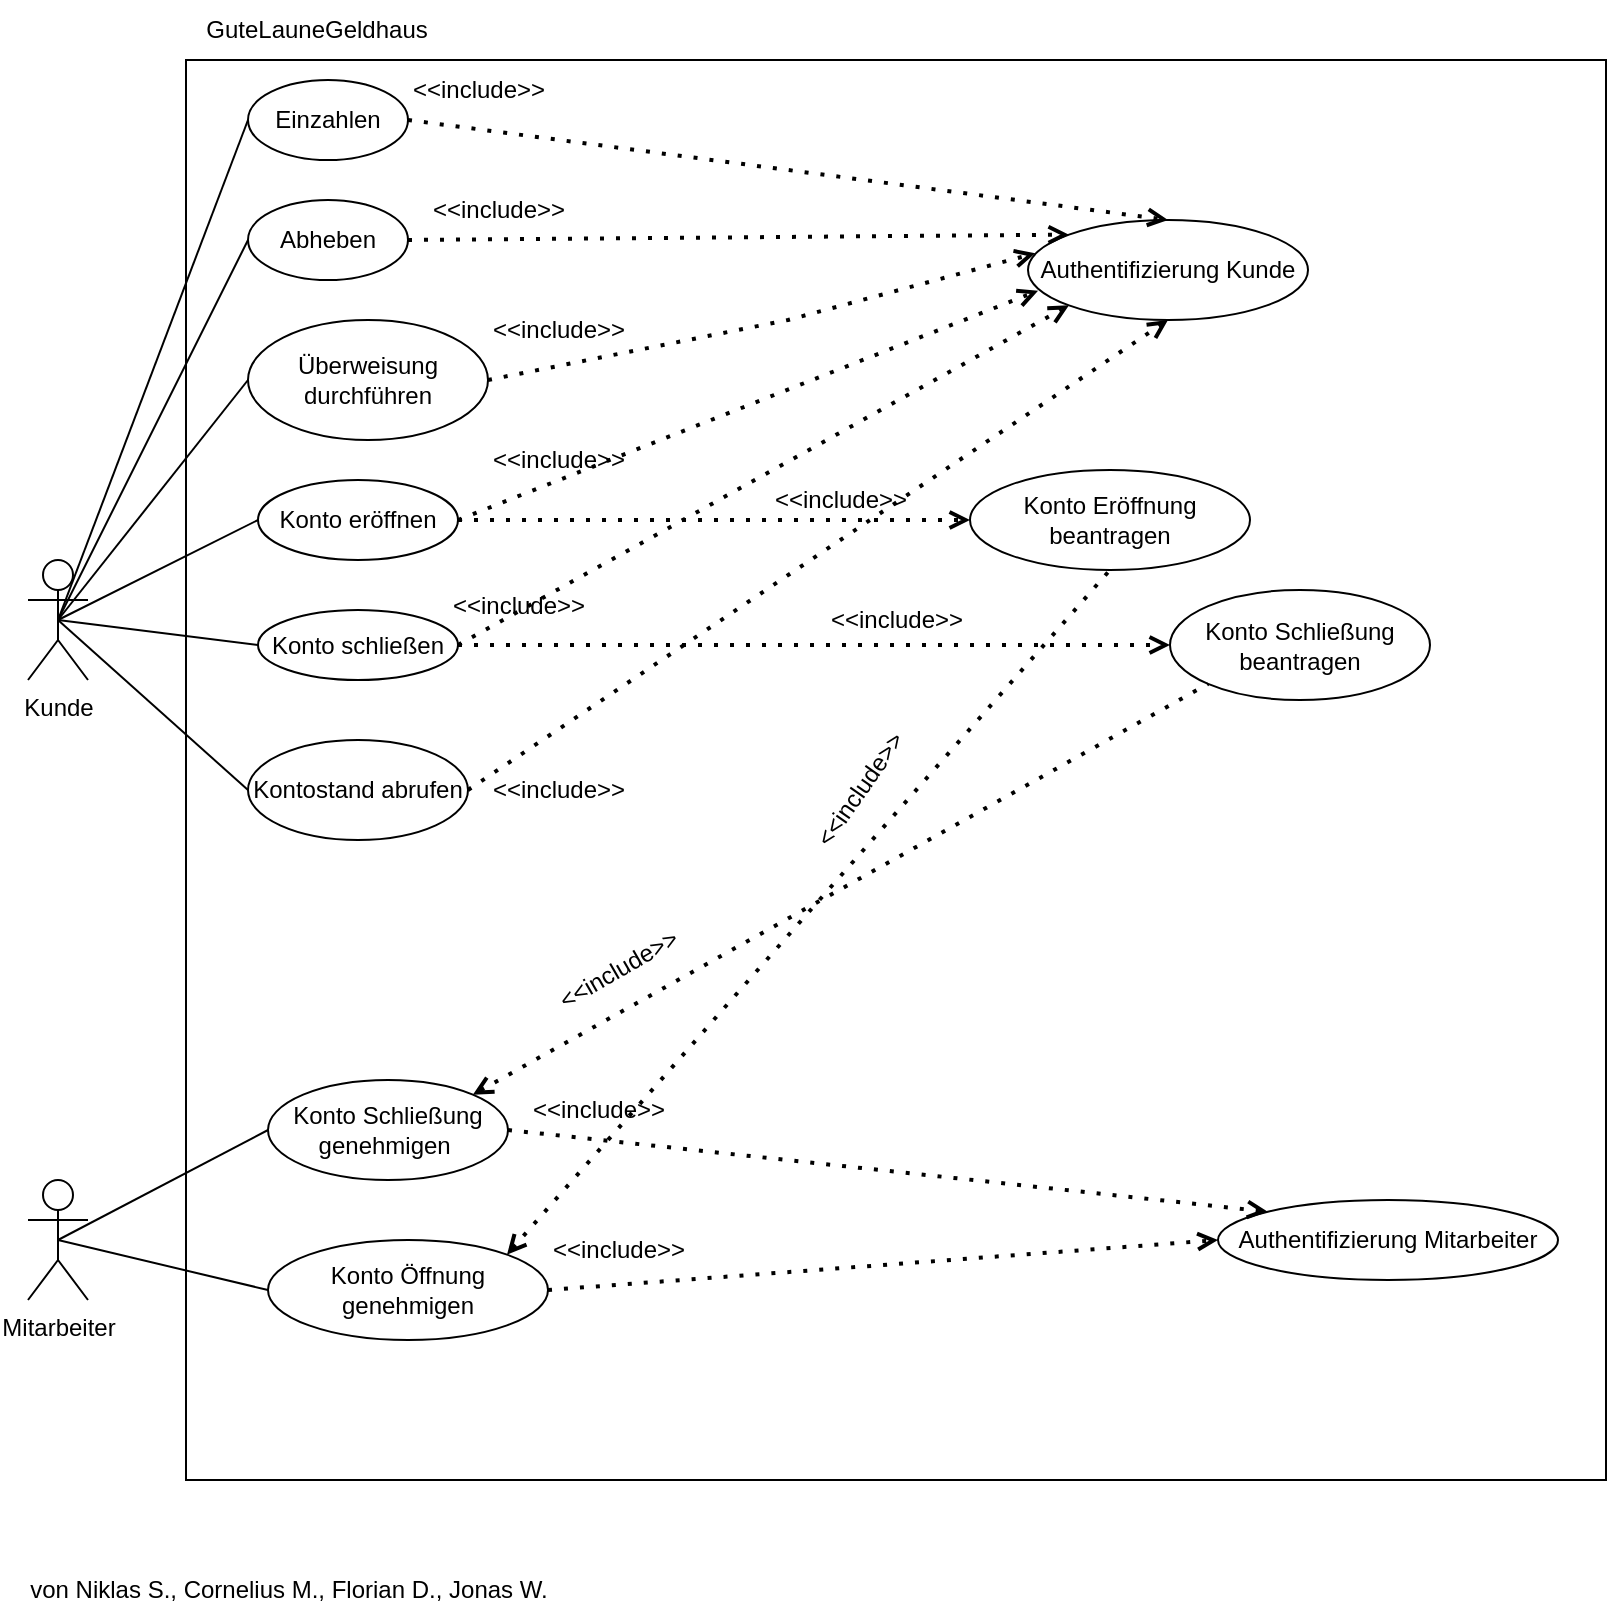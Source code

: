 <mxfile version="23.1.1" type="github">
  <diagram name="Seite-1" id="9fy-oJtNh5ueOBFY-xOZ">
    <mxGraphModel dx="1076" dy="617" grid="1" gridSize="10" guides="1" tooltips="1" connect="1" arrows="1" fold="1" page="1" pageScale="1" pageWidth="827" pageHeight="1169" math="0" shadow="0">
      <root>
        <mxCell id="0" />
        <mxCell id="1" parent="0" />
        <mxCell id="ozhPWf2TO138vazG7j-N-81" value="" style="whiteSpace=wrap;html=1;aspect=fixed;" parent="1" vertex="1">
          <mxGeometry x="98" y="90" width="710" height="710" as="geometry" />
        </mxCell>
        <mxCell id="ozhPWf2TO138vazG7j-N-2" value="Kunde" style="shape=umlActor;verticalLabelPosition=bottom;verticalAlign=top;html=1;outlineConnect=0;" parent="1" vertex="1">
          <mxGeometry x="19" y="340" width="30" height="60" as="geometry" />
        </mxCell>
        <mxCell id="ozhPWf2TO138vazG7j-N-3" value="Mitarbeiter" style="shape=umlActor;verticalLabelPosition=bottom;verticalAlign=top;html=1;outlineConnect=0;" parent="1" vertex="1">
          <mxGeometry x="19" y="650" width="30" height="60" as="geometry" />
        </mxCell>
        <mxCell id="ozhPWf2TO138vazG7j-N-6" value="Einzahlen" style="ellipse;whiteSpace=wrap;html=1;" parent="1" vertex="1">
          <mxGeometry x="129" y="100" width="80" height="40" as="geometry" />
        </mxCell>
        <mxCell id="ozhPWf2TO138vazG7j-N-7" value="Abheben" style="ellipse;whiteSpace=wrap;html=1;" parent="1" vertex="1">
          <mxGeometry x="129" y="160" width="80" height="40" as="geometry" />
        </mxCell>
        <mxCell id="ozhPWf2TO138vazG7j-N-8" value="Authentifizierung Kunde" style="ellipse;whiteSpace=wrap;html=1;" parent="1" vertex="1">
          <mxGeometry x="519" y="170" width="140" height="50" as="geometry" />
        </mxCell>
        <mxCell id="ozhPWf2TO138vazG7j-N-9" value="Kontostand abrufen" style="ellipse;whiteSpace=wrap;html=1;" parent="1" vertex="1">
          <mxGeometry x="129" y="430" width="110" height="50" as="geometry" />
        </mxCell>
        <mxCell id="ozhPWf2TO138vazG7j-N-10" value="Überweisung durchführen" style="ellipse;whiteSpace=wrap;html=1;" parent="1" vertex="1">
          <mxGeometry x="129" y="220" width="120" height="60" as="geometry" />
        </mxCell>
        <mxCell id="ozhPWf2TO138vazG7j-N-11" value="Konto eröffnen" style="ellipse;whiteSpace=wrap;html=1;" parent="1" vertex="1">
          <mxGeometry x="134" y="300" width="100" height="40" as="geometry" />
        </mxCell>
        <mxCell id="ozhPWf2TO138vazG7j-N-12" value="Konto schließen" style="ellipse;whiteSpace=wrap;html=1;" parent="1" vertex="1">
          <mxGeometry x="134" y="365" width="100" height="35" as="geometry" />
        </mxCell>
        <mxCell id="ozhPWf2TO138vazG7j-N-13" value="Authentifizierung Mitarbeiter" style="ellipse;whiteSpace=wrap;html=1;" parent="1" vertex="1">
          <mxGeometry x="614" y="660" width="170" height="40" as="geometry" />
        </mxCell>
        <mxCell id="ozhPWf2TO138vazG7j-N-19" value="" style="endArrow=none;html=1;rounded=0;exitX=0.5;exitY=0.5;exitDx=0;exitDy=0;exitPerimeter=0;entryX=0;entryY=0.5;entryDx=0;entryDy=0;" parent="1" source="ozhPWf2TO138vazG7j-N-2" target="ozhPWf2TO138vazG7j-N-6" edge="1">
          <mxGeometry width="50" height="50" relative="1" as="geometry">
            <mxPoint x="309" y="450" as="sourcePoint" />
            <mxPoint x="359" y="400" as="targetPoint" />
          </mxGeometry>
        </mxCell>
        <mxCell id="ozhPWf2TO138vazG7j-N-20" value="" style="endArrow=none;html=1;rounded=0;exitX=0.5;exitY=0.5;exitDx=0;exitDy=0;exitPerimeter=0;entryX=0;entryY=0.5;entryDx=0;entryDy=0;" parent="1" source="ozhPWf2TO138vazG7j-N-2" target="ozhPWf2TO138vazG7j-N-7" edge="1">
          <mxGeometry width="50" height="50" relative="1" as="geometry">
            <mxPoint x="309" y="450" as="sourcePoint" />
            <mxPoint x="359" y="400" as="targetPoint" />
          </mxGeometry>
        </mxCell>
        <mxCell id="ozhPWf2TO138vazG7j-N-21" value="" style="endArrow=none;html=1;rounded=0;exitX=0.5;exitY=0.5;exitDx=0;exitDy=0;exitPerimeter=0;entryX=0;entryY=0.5;entryDx=0;entryDy=0;" parent="1" source="ozhPWf2TO138vazG7j-N-2" target="ozhPWf2TO138vazG7j-N-10" edge="1">
          <mxGeometry width="50" height="50" relative="1" as="geometry">
            <mxPoint x="309" y="450" as="sourcePoint" />
            <mxPoint x="359" y="400" as="targetPoint" />
          </mxGeometry>
        </mxCell>
        <mxCell id="ozhPWf2TO138vazG7j-N-24" value="" style="endArrow=none;html=1;rounded=0;exitX=0.5;exitY=0.5;exitDx=0;exitDy=0;exitPerimeter=0;entryX=0;entryY=0.5;entryDx=0;entryDy=0;" parent="1" source="ozhPWf2TO138vazG7j-N-2" target="ozhPWf2TO138vazG7j-N-9" edge="1">
          <mxGeometry width="50" height="50" relative="1" as="geometry">
            <mxPoint x="309" y="450" as="sourcePoint" />
            <mxPoint x="359" y="400" as="targetPoint" />
          </mxGeometry>
        </mxCell>
        <mxCell id="ozhPWf2TO138vazG7j-N-25" value="Konto Öffnung genehmigen" style="ellipse;whiteSpace=wrap;html=1;" parent="1" vertex="1">
          <mxGeometry x="139" y="680" width="140" height="50" as="geometry" />
        </mxCell>
        <mxCell id="ozhPWf2TO138vazG7j-N-26" value="Konto Eröffnung beantragen" style="ellipse;whiteSpace=wrap;html=1;" parent="1" vertex="1">
          <mxGeometry x="490" y="295" width="140" height="50" as="geometry" />
        </mxCell>
        <mxCell id="ozhPWf2TO138vazG7j-N-27" value="Konto Schließung beantragen" style="ellipse;whiteSpace=wrap;html=1;" parent="1" vertex="1">
          <mxGeometry x="590" y="355" width="130" height="55" as="geometry" />
        </mxCell>
        <mxCell id="ozhPWf2TO138vazG7j-N-28" value="" style="endArrow=none;html=1;rounded=0;exitX=0.5;exitY=0.5;exitDx=0;exitDy=0;exitPerimeter=0;entryX=0;entryY=0.5;entryDx=0;entryDy=0;" parent="1" source="ozhPWf2TO138vazG7j-N-2" target="ozhPWf2TO138vazG7j-N-11" edge="1">
          <mxGeometry width="50" height="50" relative="1" as="geometry">
            <mxPoint x="309" y="450" as="sourcePoint" />
            <mxPoint x="110" y="330" as="targetPoint" />
          </mxGeometry>
        </mxCell>
        <mxCell id="ozhPWf2TO138vazG7j-N-32" value="" style="endArrow=open;dashed=1;html=1;dashPattern=1 3;strokeWidth=2;rounded=0;entryX=0;entryY=0.5;entryDx=0;entryDy=0;exitX=1;exitY=0.5;exitDx=0;exitDy=0;endFill=0;" parent="1" source="ozhPWf2TO138vazG7j-N-25" target="ozhPWf2TO138vazG7j-N-13" edge="1">
          <mxGeometry width="50" height="50" relative="1" as="geometry">
            <mxPoint x="309" y="440" as="sourcePoint" />
            <mxPoint x="359" y="390" as="targetPoint" />
          </mxGeometry>
        </mxCell>
        <mxCell id="ozhPWf2TO138vazG7j-N-33" value="" style="endArrow=open;dashed=1;html=1;dashPattern=1 3;strokeWidth=2;rounded=0;entryX=0.036;entryY=0.707;entryDx=0;entryDy=0;endFill=0;entryPerimeter=0;exitX=1;exitY=0.5;exitDx=0;exitDy=0;" parent="1" source="ozhPWf2TO138vazG7j-N-11" target="ozhPWf2TO138vazG7j-N-8" edge="1">
          <mxGeometry width="50" height="50" relative="1" as="geometry">
            <mxPoint x="290" y="310" as="sourcePoint" />
            <mxPoint x="359" y="400" as="targetPoint" />
          </mxGeometry>
        </mxCell>
        <mxCell id="ozhPWf2TO138vazG7j-N-42" value="" style="endArrow=open;dashed=1;html=1;dashPattern=1 3;strokeWidth=2;rounded=0;entryX=0.5;entryY=0;entryDx=0;entryDy=0;exitX=1;exitY=0.5;exitDx=0;exitDy=0;endFill=0;" parent="1" source="ozhPWf2TO138vazG7j-N-6" target="ozhPWf2TO138vazG7j-N-8" edge="1">
          <mxGeometry width="50" height="50" relative="1" as="geometry">
            <mxPoint x="309" y="450" as="sourcePoint" />
            <mxPoint x="359" y="400" as="targetPoint" />
          </mxGeometry>
        </mxCell>
        <mxCell id="ozhPWf2TO138vazG7j-N-43" value="" style="endArrow=open;dashed=1;html=1;dashPattern=1 3;strokeWidth=2;rounded=0;entryX=0;entryY=0;entryDx=0;entryDy=0;exitX=1;exitY=0.5;exitDx=0;exitDy=0;endFill=0;" parent="1" source="ozhPWf2TO138vazG7j-N-7" target="ozhPWf2TO138vazG7j-N-8" edge="1">
          <mxGeometry width="50" height="50" relative="1" as="geometry">
            <mxPoint x="309" y="450" as="sourcePoint" />
            <mxPoint x="359" y="400" as="targetPoint" />
          </mxGeometry>
        </mxCell>
        <mxCell id="ozhPWf2TO138vazG7j-N-44" value="" style="endArrow=open;dashed=1;html=1;dashPattern=1 3;strokeWidth=2;rounded=0;exitX=1;exitY=0.5;exitDx=0;exitDy=0;endFill=0;entryX=0.026;entryY=0.333;entryDx=0;entryDy=0;entryPerimeter=0;" parent="1" source="ozhPWf2TO138vazG7j-N-10" target="ozhPWf2TO138vazG7j-N-8" edge="1">
          <mxGeometry width="50" height="50" relative="1" as="geometry">
            <mxPoint x="309" y="450" as="sourcePoint" />
            <mxPoint x="519" y="200" as="targetPoint" />
            <Array as="points">
              <mxPoint x="399" y="220" />
            </Array>
          </mxGeometry>
        </mxCell>
        <mxCell id="ozhPWf2TO138vazG7j-N-45" value="" style="endArrow=open;dashed=1;html=1;dashPattern=1 3;strokeWidth=2;rounded=0;entryX=0.5;entryY=1;entryDx=0;entryDy=0;exitX=1;exitY=0.5;exitDx=0;exitDy=0;endFill=0;" parent="1" source="ozhPWf2TO138vazG7j-N-9" target="ozhPWf2TO138vazG7j-N-8" edge="1">
          <mxGeometry width="50" height="50" relative="1" as="geometry">
            <mxPoint x="309" y="450" as="sourcePoint" />
            <mxPoint x="359" y="400" as="targetPoint" />
          </mxGeometry>
        </mxCell>
        <mxCell id="ozhPWf2TO138vazG7j-N-49" value="&amp;lt;&amp;lt;include&amp;gt;&amp;gt;" style="text;html=1;align=center;verticalAlign=middle;resizable=0;points=[];autosize=1;strokeColor=none;fillColor=none;" parent="1" vertex="1">
          <mxGeometry x="199" y="90" width="90" height="30" as="geometry" />
        </mxCell>
        <mxCell id="ozhPWf2TO138vazG7j-N-60" value="" style="endArrow=none;html=1;rounded=0;exitX=0.5;exitY=0.5;exitDx=0;exitDy=0;exitPerimeter=0;entryX=0;entryY=0.5;entryDx=0;entryDy=0;" parent="1" source="ozhPWf2TO138vazG7j-N-3" target="ozhPWf2TO138vazG7j-N-25" edge="1">
          <mxGeometry width="50" height="50" relative="1" as="geometry">
            <mxPoint x="309" y="440" as="sourcePoint" />
            <mxPoint x="359" y="390" as="targetPoint" />
          </mxGeometry>
        </mxCell>
        <mxCell id="ozhPWf2TO138vazG7j-N-67" value="Konto Schließung genehmigen&amp;nbsp;" style="ellipse;whiteSpace=wrap;html=1;" parent="1" vertex="1">
          <mxGeometry x="139" y="600" width="120" height="50" as="geometry" />
        </mxCell>
        <mxCell id="ozhPWf2TO138vazG7j-N-68" value="" style="endArrow=open;dashed=1;html=1;dashPattern=1 3;strokeWidth=2;rounded=0;exitX=1;exitY=0.5;exitDx=0;exitDy=0;endFill=0;entryX=0;entryY=0;entryDx=0;entryDy=0;" parent="1" source="ozhPWf2TO138vazG7j-N-67" target="ozhPWf2TO138vazG7j-N-13" edge="1">
          <mxGeometry width="50" height="50" relative="1" as="geometry">
            <mxPoint x="309" y="590" as="sourcePoint" />
            <mxPoint x="619" y="680" as="targetPoint" />
          </mxGeometry>
        </mxCell>
        <mxCell id="ozhPWf2TO138vazG7j-N-71" value="" style="endArrow=none;html=1;rounded=0;exitX=0.5;exitY=0.5;exitDx=0;exitDy=0;exitPerimeter=0;entryX=0;entryY=0.5;entryDx=0;entryDy=0;" parent="1" source="ozhPWf2TO138vazG7j-N-3" target="ozhPWf2TO138vazG7j-N-67" edge="1">
          <mxGeometry width="50" height="50" relative="1" as="geometry">
            <mxPoint x="309" y="590" as="sourcePoint" />
            <mxPoint x="359" y="540" as="targetPoint" />
          </mxGeometry>
        </mxCell>
        <mxCell id="ozhPWf2TO138vazG7j-N-74" value="&amp;lt;&amp;lt;include&amp;gt;&amp;gt;" style="text;html=1;align=center;verticalAlign=middle;resizable=0;points=[];autosize=1;strokeColor=none;fillColor=none;" parent="1" vertex="1">
          <mxGeometry x="209" y="150" width="90" height="30" as="geometry" />
        </mxCell>
        <mxCell id="ozhPWf2TO138vazG7j-N-75" value="&amp;lt;&amp;lt;include&amp;gt;&amp;gt;" style="text;html=1;align=center;verticalAlign=middle;resizable=0;points=[];autosize=1;strokeColor=none;fillColor=none;" parent="1" vertex="1">
          <mxGeometry x="239" y="210" width="90" height="30" as="geometry" />
        </mxCell>
        <mxCell id="ozhPWf2TO138vazG7j-N-76" value="&amp;lt;&amp;lt;include&amp;gt;&amp;gt;" style="text;html=1;align=center;verticalAlign=middle;resizable=0;points=[];autosize=1;strokeColor=none;fillColor=none;" parent="1" vertex="1">
          <mxGeometry x="239" y="275" width="90" height="30" as="geometry" />
        </mxCell>
        <mxCell id="ozhPWf2TO138vazG7j-N-77" value="&amp;lt;&amp;lt;include&amp;gt;&amp;gt;" style="text;html=1;align=center;verticalAlign=middle;resizable=0;points=[];autosize=1;strokeColor=none;fillColor=none;" parent="1" vertex="1">
          <mxGeometry x="219" y="347.5" width="90" height="30" as="geometry" />
        </mxCell>
        <mxCell id="ozhPWf2TO138vazG7j-N-78" value="&amp;lt;&amp;lt;include&amp;gt;&amp;gt;" style="text;html=1;align=center;verticalAlign=middle;resizable=0;points=[];autosize=1;strokeColor=none;fillColor=none;" parent="1" vertex="1">
          <mxGeometry x="239" y="440" width="90" height="30" as="geometry" />
        </mxCell>
        <mxCell id="ozhPWf2TO138vazG7j-N-79" value="&amp;lt;&amp;lt;include&amp;gt;&amp;gt;" style="text;html=1;align=center;verticalAlign=middle;resizable=0;points=[];autosize=1;strokeColor=none;fillColor=none;" parent="1" vertex="1">
          <mxGeometry x="259" y="600" width="90" height="30" as="geometry" />
        </mxCell>
        <mxCell id="ozhPWf2TO138vazG7j-N-80" value="&amp;lt;&amp;lt;include&amp;gt;&amp;gt;" style="text;html=1;align=center;verticalAlign=middle;resizable=0;points=[];autosize=1;strokeColor=none;fillColor=none;" parent="1" vertex="1">
          <mxGeometry x="269" y="670" width="90" height="30" as="geometry" />
        </mxCell>
        <mxCell id="ozhPWf2TO138vazG7j-N-82" value="GuteLauneGeldhaus" style="text;html=1;align=center;verticalAlign=middle;resizable=0;points=[];autosize=1;strokeColor=none;fillColor=none;" parent="1" vertex="1">
          <mxGeometry x="98" y="60" width="130" height="30" as="geometry" />
        </mxCell>
        <mxCell id="t_Bqqkv1M1sZwfWbjFdG-1" value="von Niklas S., Cornelius M., Florian D., Jonas W." style="text;html=1;align=center;verticalAlign=middle;resizable=0;points=[];autosize=1;strokeColor=none;fillColor=none;" vertex="1" parent="1">
          <mxGeometry x="9" y="840" width="280" height="30" as="geometry" />
        </mxCell>
        <mxCell id="t_Bqqkv1M1sZwfWbjFdG-2" value="" style="endArrow=open;dashed=1;html=1;dashPattern=1 3;strokeWidth=2;rounded=0;entryX=0;entryY=1;entryDx=0;entryDy=0;exitX=1;exitY=0.5;exitDx=0;exitDy=0;endFill=0;" edge="1" parent="1" source="ozhPWf2TO138vazG7j-N-12" target="ozhPWf2TO138vazG7j-N-8">
          <mxGeometry width="50" height="50" relative="1" as="geometry">
            <mxPoint x="470" y="500" as="sourcePoint" />
            <mxPoint x="520" y="450" as="targetPoint" />
          </mxGeometry>
        </mxCell>
        <mxCell id="t_Bqqkv1M1sZwfWbjFdG-3" value="" style="endArrow=open;dashed=1;html=1;dashPattern=1 3;strokeWidth=2;rounded=0;exitX=1;exitY=0.5;exitDx=0;exitDy=0;entryX=0;entryY=0.5;entryDx=0;entryDy=0;endFill=0;" edge="1" parent="1" source="ozhPWf2TO138vazG7j-N-11" target="ozhPWf2TO138vazG7j-N-26">
          <mxGeometry width="50" height="50" relative="1" as="geometry">
            <mxPoint x="470" y="500" as="sourcePoint" />
            <mxPoint x="520" y="450" as="targetPoint" />
          </mxGeometry>
        </mxCell>
        <mxCell id="t_Bqqkv1M1sZwfWbjFdG-4" value="" style="endArrow=open;dashed=1;html=1;dashPattern=1 3;strokeWidth=2;rounded=0;exitX=1;exitY=0.5;exitDx=0;exitDy=0;entryX=0;entryY=0.5;entryDx=0;entryDy=0;endFill=0;" edge="1" parent="1" source="ozhPWf2TO138vazG7j-N-12" target="ozhPWf2TO138vazG7j-N-27">
          <mxGeometry width="50" height="50" relative="1" as="geometry">
            <mxPoint x="470" y="500" as="sourcePoint" />
            <mxPoint x="520" y="450" as="targetPoint" />
          </mxGeometry>
        </mxCell>
        <mxCell id="t_Bqqkv1M1sZwfWbjFdG-5" value="" style="endArrow=none;dashed=1;html=1;dashPattern=1 3;strokeWidth=2;rounded=0;entryX=0.5;entryY=1;entryDx=0;entryDy=0;exitX=1;exitY=0;exitDx=0;exitDy=0;startArrow=open;startFill=0;" edge="1" parent="1" source="ozhPWf2TO138vazG7j-N-25" target="ozhPWf2TO138vazG7j-N-26">
          <mxGeometry width="50" height="50" relative="1" as="geometry">
            <mxPoint x="470" y="500" as="sourcePoint" />
            <mxPoint x="520" y="450" as="targetPoint" />
          </mxGeometry>
        </mxCell>
        <mxCell id="t_Bqqkv1M1sZwfWbjFdG-6" value="" style="endArrow=none;dashed=1;html=1;dashPattern=1 3;strokeWidth=2;rounded=0;entryX=0;entryY=1;entryDx=0;entryDy=0;exitX=1;exitY=0;exitDx=0;exitDy=0;startArrow=open;startFill=0;" edge="1" parent="1" source="ozhPWf2TO138vazG7j-N-67" target="ozhPWf2TO138vazG7j-N-27">
          <mxGeometry width="50" height="50" relative="1" as="geometry">
            <mxPoint x="470" y="500" as="sourcePoint" />
            <mxPoint x="520" y="450" as="targetPoint" />
          </mxGeometry>
        </mxCell>
        <mxCell id="t_Bqqkv1M1sZwfWbjFdG-7" value="&amp;lt;&amp;lt;include&amp;gt;&amp;gt;" style="text;html=1;align=center;verticalAlign=middle;resizable=0;points=[];autosize=1;strokeColor=none;fillColor=none;" vertex="1" parent="1">
          <mxGeometry x="408" y="355" width="90" height="30" as="geometry" />
        </mxCell>
        <mxCell id="t_Bqqkv1M1sZwfWbjFdG-8" value="&amp;lt;&amp;lt;include&amp;gt;&amp;gt;" style="text;html=1;align=center;verticalAlign=middle;resizable=0;points=[];autosize=1;strokeColor=none;fillColor=none;" vertex="1" parent="1">
          <mxGeometry x="380" y="295" width="90" height="30" as="geometry" />
        </mxCell>
        <mxCell id="t_Bqqkv1M1sZwfWbjFdG-9" value="&amp;lt;&amp;lt;include&amp;gt;&amp;gt;" style="text;html=1;align=center;verticalAlign=middle;resizable=0;points=[];autosize=1;strokeColor=none;fillColor=none;rotation=-55;" vertex="1" parent="1">
          <mxGeometry x="390" y="440" width="90" height="30" as="geometry" />
        </mxCell>
        <mxCell id="t_Bqqkv1M1sZwfWbjFdG-10" value="&amp;lt;&amp;lt;include&amp;gt;&amp;gt;" style="text;html=1;align=center;verticalAlign=middle;resizable=0;points=[];autosize=1;strokeColor=none;fillColor=none;rotation=-30;" vertex="1" parent="1">
          <mxGeometry x="269" y="530" width="90" height="30" as="geometry" />
        </mxCell>
        <mxCell id="t_Bqqkv1M1sZwfWbjFdG-11" value="" style="endArrow=none;html=1;rounded=0;entryX=0;entryY=0.5;entryDx=0;entryDy=0;exitX=0.5;exitY=0.5;exitDx=0;exitDy=0;exitPerimeter=0;" edge="1" parent="1" source="ozhPWf2TO138vazG7j-N-2" target="ozhPWf2TO138vazG7j-N-12">
          <mxGeometry width="50" height="50" relative="1" as="geometry">
            <mxPoint x="470" y="500" as="sourcePoint" />
            <mxPoint x="520" y="450" as="targetPoint" />
          </mxGeometry>
        </mxCell>
      </root>
    </mxGraphModel>
  </diagram>
</mxfile>
